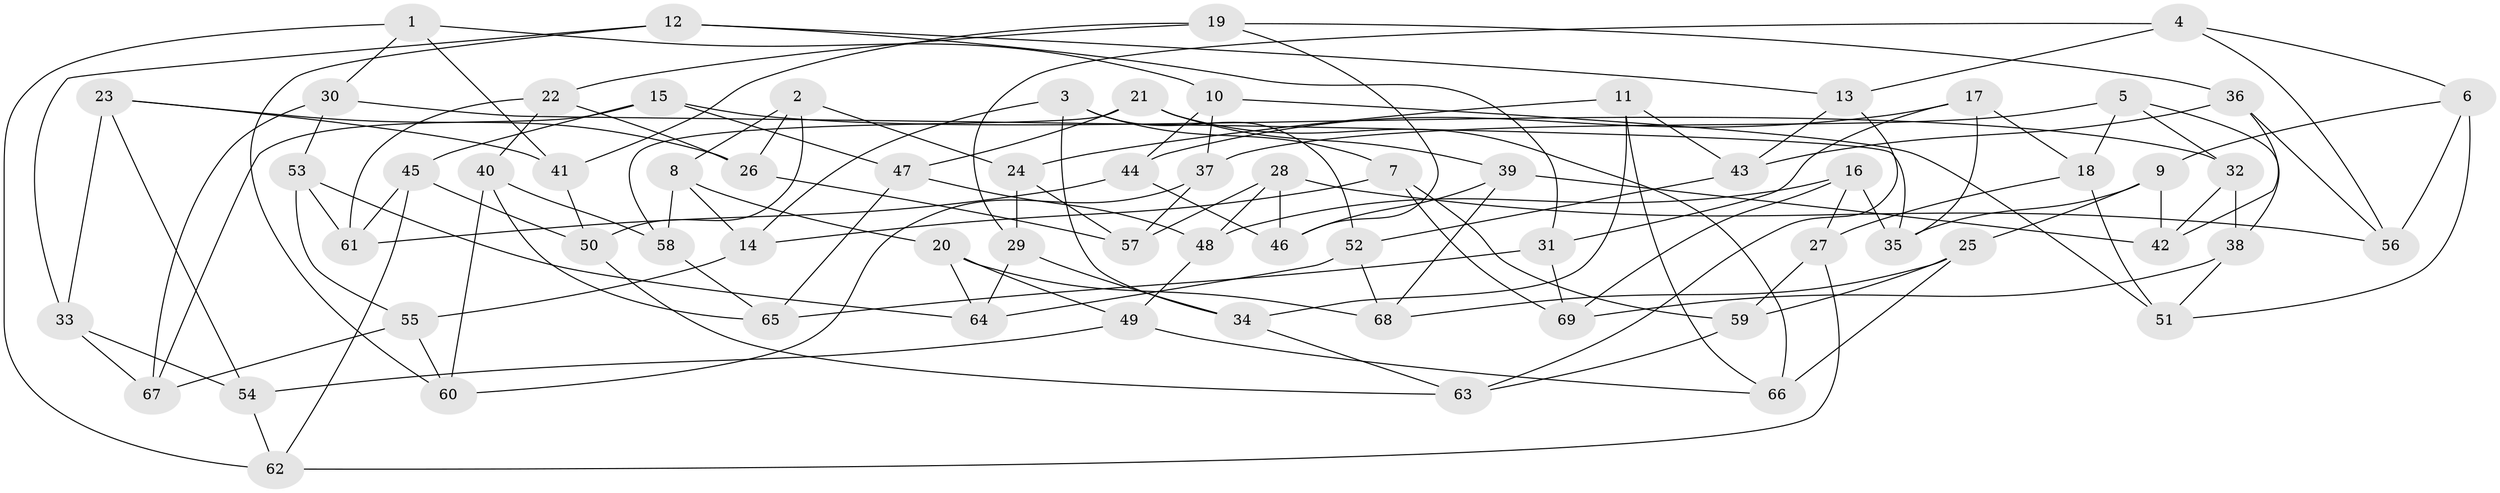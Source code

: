 // coarse degree distribution, {3: 0.08163265306122448, 4: 0.5510204081632653, 5: 0.16326530612244897, 6: 0.20408163265306123}
// Generated by graph-tools (version 1.1) at 2025/38/03/04/25 23:38:04]
// undirected, 69 vertices, 138 edges
graph export_dot {
  node [color=gray90,style=filled];
  1;
  2;
  3;
  4;
  5;
  6;
  7;
  8;
  9;
  10;
  11;
  12;
  13;
  14;
  15;
  16;
  17;
  18;
  19;
  20;
  21;
  22;
  23;
  24;
  25;
  26;
  27;
  28;
  29;
  30;
  31;
  32;
  33;
  34;
  35;
  36;
  37;
  38;
  39;
  40;
  41;
  42;
  43;
  44;
  45;
  46;
  47;
  48;
  49;
  50;
  51;
  52;
  53;
  54;
  55;
  56;
  57;
  58;
  59;
  60;
  61;
  62;
  63;
  64;
  65;
  66;
  67;
  68;
  69;
  1 -- 62;
  1 -- 41;
  1 -- 10;
  1 -- 30;
  2 -- 24;
  2 -- 50;
  2 -- 8;
  2 -- 26;
  3 -- 7;
  3 -- 52;
  3 -- 14;
  3 -- 34;
  4 -- 6;
  4 -- 56;
  4 -- 29;
  4 -- 13;
  5 -- 37;
  5 -- 32;
  5 -- 38;
  5 -- 18;
  6 -- 56;
  6 -- 51;
  6 -- 9;
  7 -- 14;
  7 -- 59;
  7 -- 69;
  8 -- 20;
  8 -- 58;
  8 -- 14;
  9 -- 25;
  9 -- 35;
  9 -- 42;
  10 -- 37;
  10 -- 51;
  10 -- 44;
  11 -- 66;
  11 -- 24;
  11 -- 43;
  11 -- 34;
  12 -- 33;
  12 -- 13;
  12 -- 31;
  12 -- 60;
  13 -- 43;
  13 -- 63;
  14 -- 55;
  15 -- 32;
  15 -- 47;
  15 -- 67;
  15 -- 45;
  16 -- 48;
  16 -- 69;
  16 -- 27;
  16 -- 35;
  17 -- 35;
  17 -- 44;
  17 -- 18;
  17 -- 31;
  18 -- 51;
  18 -- 27;
  19 -- 46;
  19 -- 41;
  19 -- 22;
  19 -- 36;
  20 -- 64;
  20 -- 49;
  20 -- 68;
  21 -- 58;
  21 -- 39;
  21 -- 66;
  21 -- 47;
  22 -- 61;
  22 -- 40;
  22 -- 26;
  23 -- 54;
  23 -- 26;
  23 -- 33;
  23 -- 41;
  24 -- 29;
  24 -- 57;
  25 -- 59;
  25 -- 66;
  25 -- 68;
  26 -- 57;
  27 -- 59;
  27 -- 62;
  28 -- 56;
  28 -- 46;
  28 -- 48;
  28 -- 57;
  29 -- 64;
  29 -- 34;
  30 -- 35;
  30 -- 53;
  30 -- 67;
  31 -- 69;
  31 -- 65;
  32 -- 38;
  32 -- 42;
  33 -- 54;
  33 -- 67;
  34 -- 63;
  36 -- 42;
  36 -- 56;
  36 -- 43;
  37 -- 57;
  37 -- 60;
  38 -- 51;
  38 -- 69;
  39 -- 42;
  39 -- 46;
  39 -- 68;
  40 -- 65;
  40 -- 60;
  40 -- 58;
  41 -- 50;
  43 -- 52;
  44 -- 46;
  44 -- 61;
  45 -- 50;
  45 -- 62;
  45 -- 61;
  47 -- 48;
  47 -- 65;
  48 -- 49;
  49 -- 54;
  49 -- 66;
  50 -- 63;
  52 -- 68;
  52 -- 64;
  53 -- 55;
  53 -- 64;
  53 -- 61;
  54 -- 62;
  55 -- 60;
  55 -- 67;
  58 -- 65;
  59 -- 63;
}

